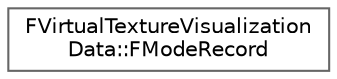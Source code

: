 digraph "Graphical Class Hierarchy"
{
 // INTERACTIVE_SVG=YES
 // LATEX_PDF_SIZE
  bgcolor="transparent";
  edge [fontname=Helvetica,fontsize=10,labelfontname=Helvetica,labelfontsize=10];
  node [fontname=Helvetica,fontsize=10,shape=box,height=0.2,width=0.4];
  rankdir="LR";
  Node0 [id="Node000000",label="FVirtualTextureVisualization\lData::FModeRecord",height=0.2,width=0.4,color="grey40", fillcolor="white", style="filled",URL="$db/d58/structFVirtualTextureVisualizationData_1_1FModeRecord.html",tooltip="Describes a single available visualization mode."];
}
